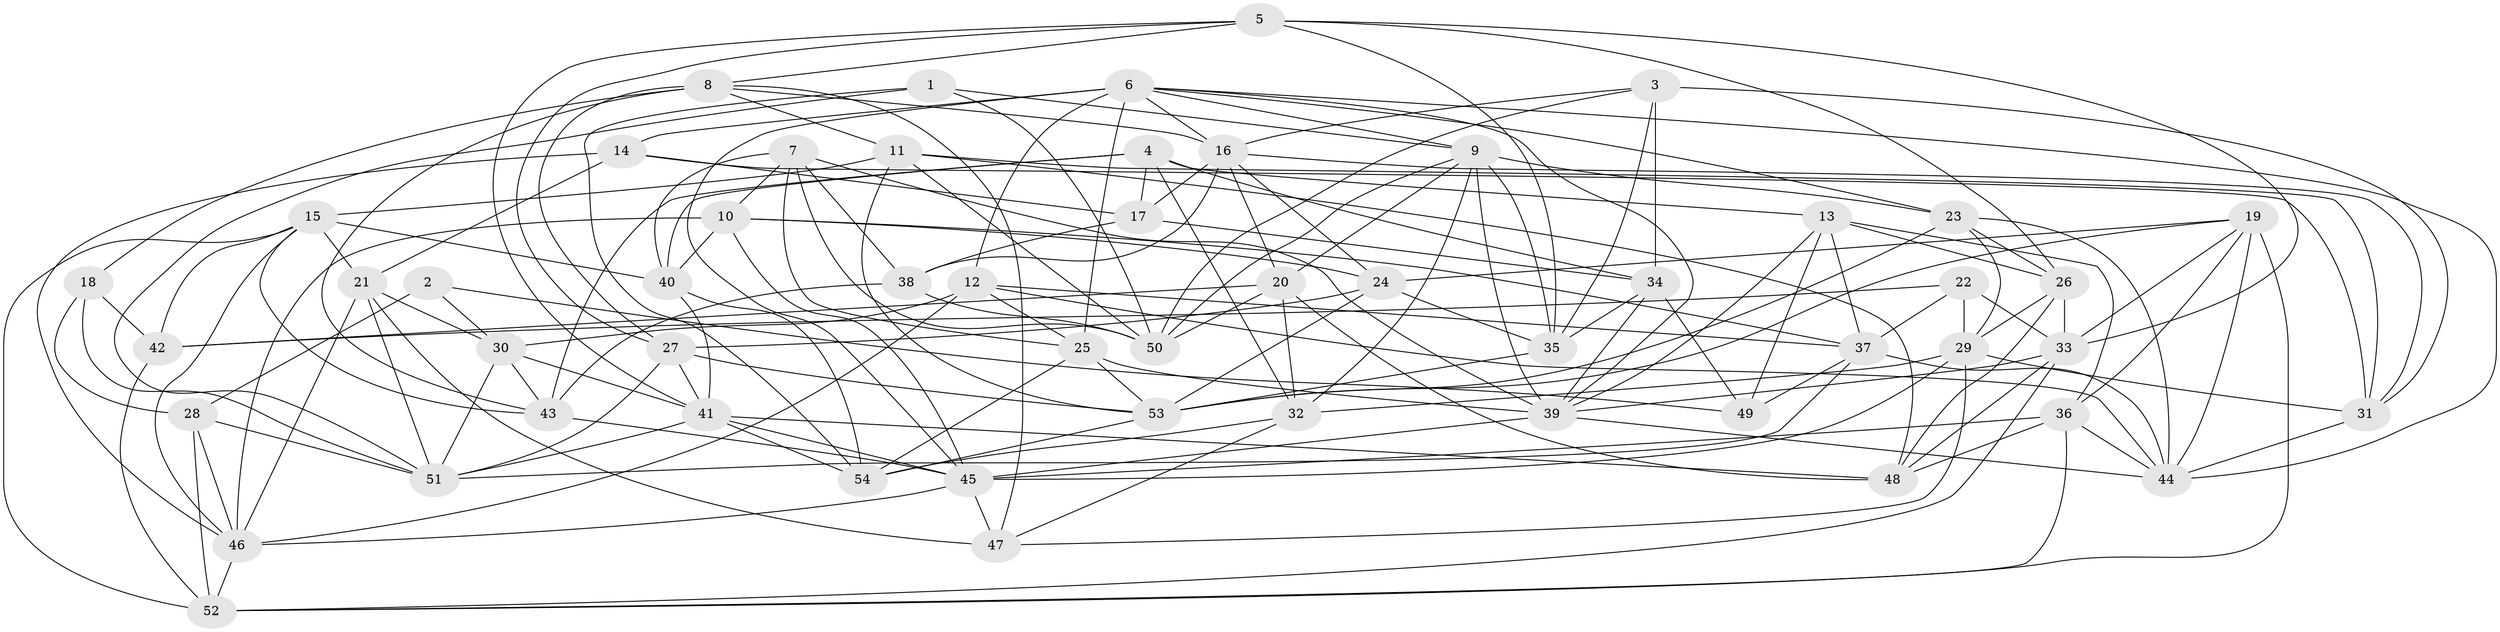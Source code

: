 // original degree distribution, {4: 1.0}
// Generated by graph-tools (version 1.1) at 2025/38/03/04/25 23:38:04]
// undirected, 54 vertices, 168 edges
graph export_dot {
  node [color=gray90,style=filled];
  1;
  2;
  3;
  4;
  5;
  6;
  7;
  8;
  9;
  10;
  11;
  12;
  13;
  14;
  15;
  16;
  17;
  18;
  19;
  20;
  21;
  22;
  23;
  24;
  25;
  26;
  27;
  28;
  29;
  30;
  31;
  32;
  33;
  34;
  35;
  36;
  37;
  38;
  39;
  40;
  41;
  42;
  43;
  44;
  45;
  46;
  47;
  48;
  49;
  50;
  51;
  52;
  53;
  54;
  1 -- 9 [weight=1.0];
  1 -- 50 [weight=1.0];
  1 -- 51 [weight=1.0];
  1 -- 54 [weight=1.0];
  2 -- 28 [weight=1.0];
  2 -- 30 [weight=1.0];
  2 -- 49 [weight=2.0];
  3 -- 16 [weight=1.0];
  3 -- 31 [weight=1.0];
  3 -- 34 [weight=1.0];
  3 -- 35 [weight=1.0];
  3 -- 50 [weight=2.0];
  4 -- 13 [weight=1.0];
  4 -- 17 [weight=1.0];
  4 -- 32 [weight=1.0];
  4 -- 34 [weight=1.0];
  4 -- 40 [weight=1.0];
  4 -- 43 [weight=1.0];
  5 -- 8 [weight=1.0];
  5 -- 26 [weight=1.0];
  5 -- 27 [weight=1.0];
  5 -- 33 [weight=1.0];
  5 -- 35 [weight=1.0];
  5 -- 41 [weight=1.0];
  6 -- 9 [weight=1.0];
  6 -- 12 [weight=1.0];
  6 -- 14 [weight=2.0];
  6 -- 16 [weight=1.0];
  6 -- 23 [weight=1.0];
  6 -- 25 [weight=1.0];
  6 -- 39 [weight=1.0];
  6 -- 44 [weight=1.0];
  6 -- 45 [weight=1.0];
  7 -- 10 [weight=1.0];
  7 -- 25 [weight=1.0];
  7 -- 38 [weight=1.0];
  7 -- 39 [weight=1.0];
  7 -- 40 [weight=1.0];
  7 -- 50 [weight=1.0];
  8 -- 11 [weight=1.0];
  8 -- 16 [weight=1.0];
  8 -- 18 [weight=2.0];
  8 -- 27 [weight=1.0];
  8 -- 43 [weight=1.0];
  8 -- 47 [weight=1.0];
  9 -- 20 [weight=1.0];
  9 -- 23 [weight=2.0];
  9 -- 32 [weight=1.0];
  9 -- 35 [weight=1.0];
  9 -- 39 [weight=2.0];
  9 -- 50 [weight=1.0];
  10 -- 24 [weight=1.0];
  10 -- 37 [weight=1.0];
  10 -- 40 [weight=1.0];
  10 -- 45 [weight=1.0];
  10 -- 46 [weight=1.0];
  11 -- 15 [weight=1.0];
  11 -- 31 [weight=1.0];
  11 -- 48 [weight=1.0];
  11 -- 50 [weight=1.0];
  11 -- 53 [weight=1.0];
  12 -- 25 [weight=1.0];
  12 -- 30 [weight=1.0];
  12 -- 37 [weight=1.0];
  12 -- 44 [weight=1.0];
  12 -- 46 [weight=1.0];
  13 -- 26 [weight=1.0];
  13 -- 36 [weight=1.0];
  13 -- 37 [weight=1.0];
  13 -- 39 [weight=1.0];
  13 -- 49 [weight=1.0];
  14 -- 17 [weight=1.0];
  14 -- 21 [weight=1.0];
  14 -- 31 [weight=1.0];
  14 -- 46 [weight=1.0];
  15 -- 21 [weight=1.0];
  15 -- 40 [weight=1.0];
  15 -- 42 [weight=1.0];
  15 -- 43 [weight=1.0];
  15 -- 46 [weight=1.0];
  15 -- 52 [weight=2.0];
  16 -- 17 [weight=1.0];
  16 -- 20 [weight=1.0];
  16 -- 24 [weight=1.0];
  16 -- 31 [weight=1.0];
  16 -- 38 [weight=1.0];
  17 -- 34 [weight=1.0];
  17 -- 38 [weight=2.0];
  18 -- 28 [weight=1.0];
  18 -- 42 [weight=2.0];
  18 -- 51 [weight=1.0];
  19 -- 24 [weight=1.0];
  19 -- 33 [weight=1.0];
  19 -- 36 [weight=1.0];
  19 -- 44 [weight=1.0];
  19 -- 52 [weight=1.0];
  19 -- 53 [weight=1.0];
  20 -- 32 [weight=1.0];
  20 -- 42 [weight=1.0];
  20 -- 48 [weight=1.0];
  20 -- 50 [weight=1.0];
  21 -- 30 [weight=1.0];
  21 -- 46 [weight=1.0];
  21 -- 47 [weight=1.0];
  21 -- 51 [weight=1.0];
  22 -- 29 [weight=1.0];
  22 -- 33 [weight=1.0];
  22 -- 37 [weight=1.0];
  22 -- 42 [weight=1.0];
  23 -- 26 [weight=1.0];
  23 -- 29 [weight=2.0];
  23 -- 44 [weight=1.0];
  23 -- 53 [weight=1.0];
  24 -- 27 [weight=1.0];
  24 -- 35 [weight=1.0];
  24 -- 53 [weight=1.0];
  25 -- 39 [weight=1.0];
  25 -- 53 [weight=1.0];
  25 -- 54 [weight=1.0];
  26 -- 29 [weight=1.0];
  26 -- 33 [weight=1.0];
  26 -- 48 [weight=1.0];
  27 -- 41 [weight=1.0];
  27 -- 51 [weight=1.0];
  27 -- 53 [weight=1.0];
  28 -- 46 [weight=1.0];
  28 -- 51 [weight=1.0];
  28 -- 52 [weight=2.0];
  29 -- 31 [weight=1.0];
  29 -- 32 [weight=1.0];
  29 -- 45 [weight=1.0];
  29 -- 47 [weight=1.0];
  30 -- 41 [weight=1.0];
  30 -- 43 [weight=1.0];
  30 -- 51 [weight=1.0];
  31 -- 44 [weight=1.0];
  32 -- 47 [weight=1.0];
  32 -- 54 [weight=1.0];
  33 -- 39 [weight=1.0];
  33 -- 48 [weight=1.0];
  33 -- 52 [weight=2.0];
  34 -- 35 [weight=1.0];
  34 -- 39 [weight=1.0];
  34 -- 49 [weight=1.0];
  35 -- 53 [weight=1.0];
  36 -- 44 [weight=1.0];
  36 -- 45 [weight=1.0];
  36 -- 48 [weight=1.0];
  36 -- 52 [weight=1.0];
  37 -- 44 [weight=1.0];
  37 -- 49 [weight=2.0];
  37 -- 51 [weight=1.0];
  38 -- 43 [weight=1.0];
  38 -- 50 [weight=1.0];
  39 -- 44 [weight=1.0];
  39 -- 45 [weight=1.0];
  40 -- 41 [weight=1.0];
  40 -- 54 [weight=1.0];
  41 -- 45 [weight=1.0];
  41 -- 48 [weight=1.0];
  41 -- 51 [weight=1.0];
  41 -- 54 [weight=1.0];
  42 -- 52 [weight=1.0];
  43 -- 45 [weight=1.0];
  45 -- 46 [weight=1.0];
  45 -- 47 [weight=2.0];
  46 -- 52 [weight=1.0];
  53 -- 54 [weight=1.0];
}
